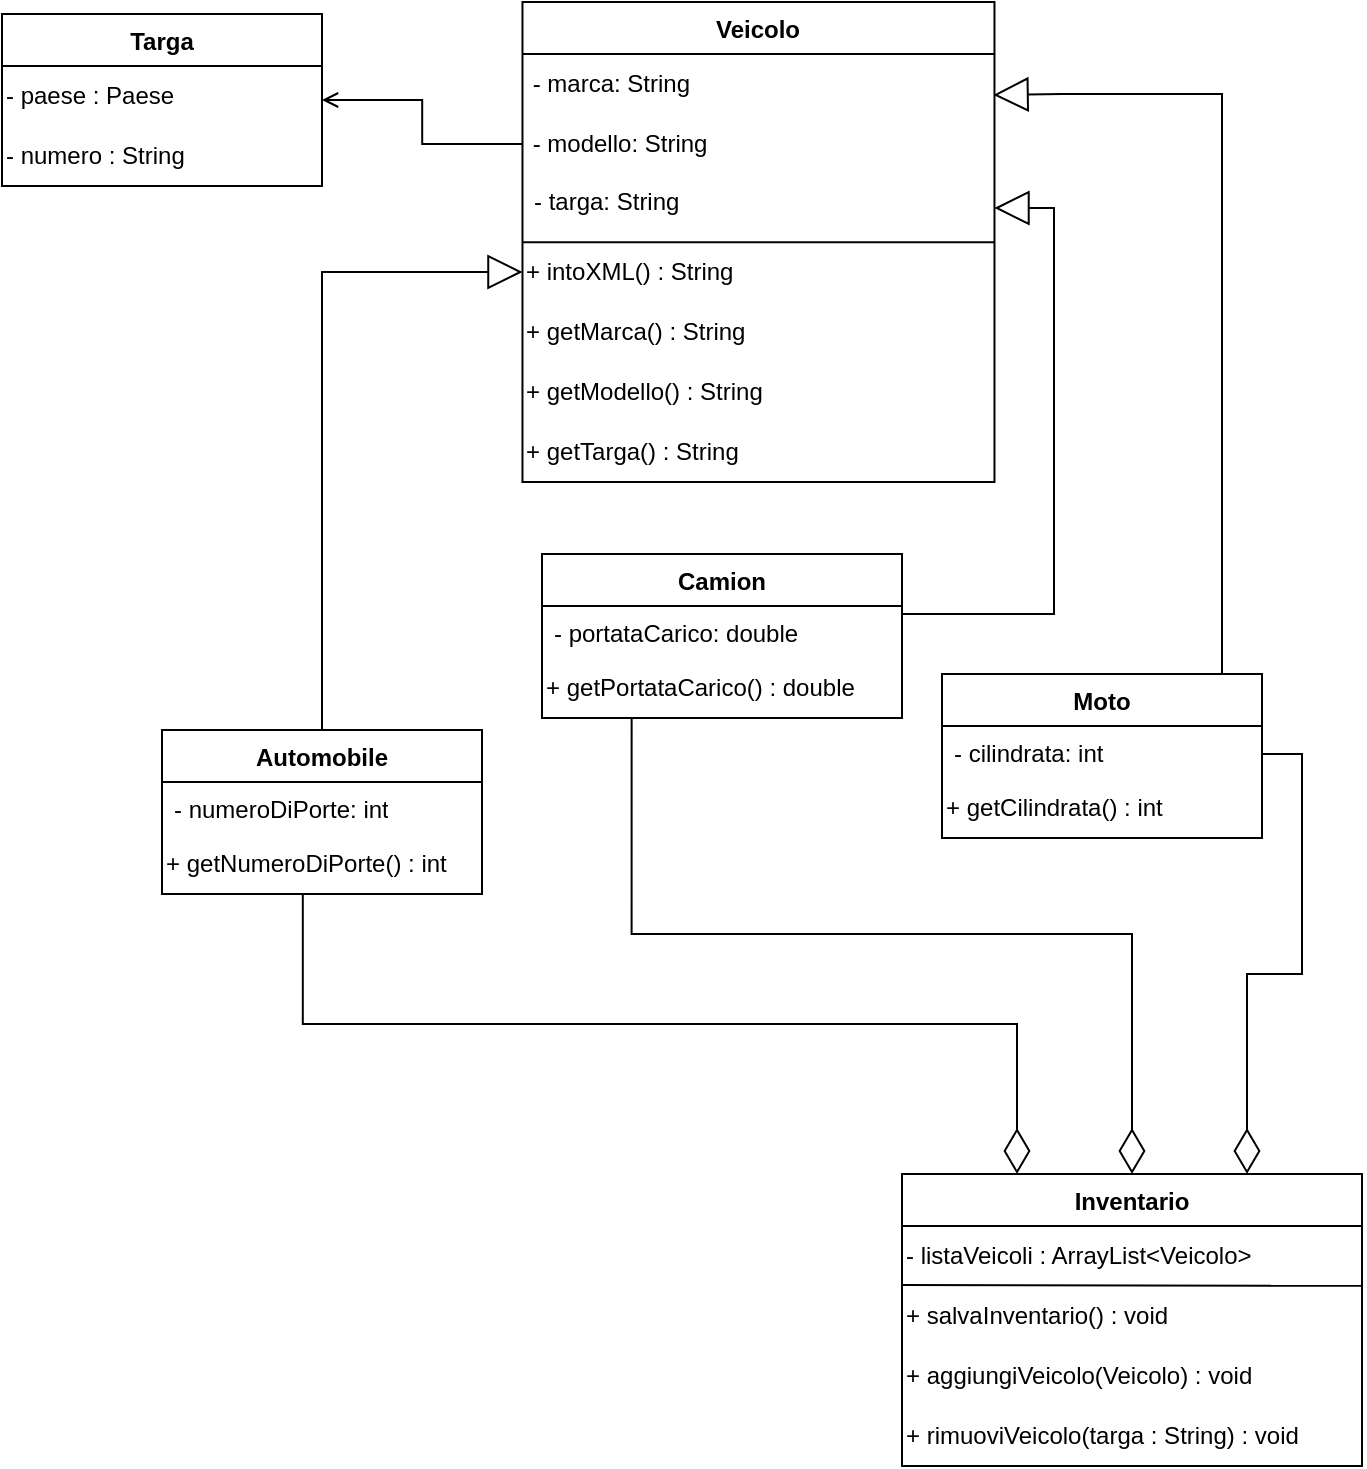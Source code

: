<mxfile version="21.2.1" type="device">
  <diagram name="Pagina-1" id="ZQ5-l5cjn5UrUCENAF6d">
    <mxGraphModel dx="1863" dy="606" grid="1" gridSize="10" guides="1" tooltips="1" connect="1" arrows="1" fold="1" page="1" pageScale="1" pageWidth="827" pageHeight="1169" background="#ffffff" math="0" shadow="0">
      <root>
        <mxCell id="0" />
        <mxCell id="1" parent="0" />
        <mxCell id="o19TN9VWnDuEwEoR0PHX-1" value="Veicolo" style="swimlane;fontStyle=1;align=center;verticalAlign=top;childLayout=stackLayout;horizontal=1;startSize=26;horizontalStack=0;resizeParent=1;resizeParentMax=0;resizeLast=0;collapsible=1;marginBottom=0;whiteSpace=wrap;html=1;" parent="1" vertex="1">
          <mxGeometry x="-469.76" y="44" width="236" height="240" as="geometry">
            <mxRectangle x="-119.76" y="44" width="80" height="30" as="alternateBounds" />
          </mxGeometry>
        </mxCell>
        <mxCell id="o19TN9VWnDuEwEoR0PHX-5" value="&amp;nbsp;- marca: String" style="text;html=1;align=left;verticalAlign=middle;resizable=0;points=[];autosize=1;strokeColor=none;fillColor=none;" parent="o19TN9VWnDuEwEoR0PHX-1" vertex="1">
          <mxGeometry y="26" width="236" height="30" as="geometry" />
        </mxCell>
        <mxCell id="o19TN9VWnDuEwEoR0PHX-6" value="&amp;nbsp;- modello: String" style="text;html=1;align=left;verticalAlign=middle;resizable=0;points=[];autosize=1;strokeColor=none;fillColor=none;" parent="o19TN9VWnDuEwEoR0PHX-1" vertex="1">
          <mxGeometry y="56" width="236" height="30" as="geometry" />
        </mxCell>
        <mxCell id="o19TN9VWnDuEwEoR0PHX-2" value="- targa: String" style="text;strokeColor=none;fillColor=none;align=left;verticalAlign=top;spacingLeft=4;spacingRight=4;overflow=hidden;rotatable=0;points=[[0,0.5],[1,0.5]];portConstraint=eastwest;whiteSpace=wrap;html=1;" parent="o19TN9VWnDuEwEoR0PHX-1" vertex="1">
          <mxGeometry y="86" width="236" height="34" as="geometry" />
        </mxCell>
        <mxCell id="IU3TJgWWl2ZIAjCAOZcy-1" value="+ intoXML() : String" style="text;html=1;align=left;verticalAlign=middle;resizable=0;points=[];autosize=1;strokeColor=none;fillColor=none;" parent="o19TN9VWnDuEwEoR0PHX-1" vertex="1">
          <mxGeometry y="120" width="236" height="30" as="geometry" />
        </mxCell>
        <mxCell id="IU3TJgWWl2ZIAjCAOZcy-2" value="" style="endArrow=none;html=1;rounded=0;exitX=-0.001;exitY=1.003;exitDx=0;exitDy=0;exitPerimeter=0;entryX=1.001;entryY=1.003;entryDx=0;entryDy=0;entryPerimeter=0;" parent="o19TN9VWnDuEwEoR0PHX-1" source="o19TN9VWnDuEwEoR0PHX-2" target="o19TN9VWnDuEwEoR0PHX-2" edge="1">
          <mxGeometry width="50" height="50" relative="1" as="geometry">
            <mxPoint x="150" y="196" as="sourcePoint" />
            <mxPoint x="240" y="116" as="targetPoint" />
          </mxGeometry>
        </mxCell>
        <mxCell id="GenZX2pdnt2eT4m3DLBi-1" value="+ getMarca() : String" style="text;html=1;align=left;verticalAlign=middle;resizable=0;points=[];autosize=1;strokeColor=none;fillColor=none;" parent="o19TN9VWnDuEwEoR0PHX-1" vertex="1">
          <mxGeometry y="150" width="236" height="30" as="geometry" />
        </mxCell>
        <mxCell id="GenZX2pdnt2eT4m3DLBi-2" value="+ getModello() : String" style="text;html=1;align=left;verticalAlign=middle;resizable=0;points=[];autosize=1;strokeColor=none;fillColor=none;" parent="o19TN9VWnDuEwEoR0PHX-1" vertex="1">
          <mxGeometry y="180" width="236" height="30" as="geometry" />
        </mxCell>
        <mxCell id="GenZX2pdnt2eT4m3DLBi-3" value="+ getTarga() : String" style="text;html=1;align=left;verticalAlign=middle;resizable=0;points=[];autosize=1;strokeColor=none;fillColor=none;" parent="o19TN9VWnDuEwEoR0PHX-1" vertex="1">
          <mxGeometry y="210" width="236" height="30" as="geometry" />
        </mxCell>
        <mxCell id="IU3TJgWWl2ZIAjCAOZcy-3" style="edgeStyle=orthogonalEdgeStyle;rounded=0;orthogonalLoop=1;jettySize=auto;html=1;endArrow=block;endFill=0;endSize=15;" parent="1" source="o19TN9VWnDuEwEoR0PHX-7" target="IU3TJgWWl2ZIAjCAOZcy-1" edge="1">
          <mxGeometry relative="1" as="geometry">
            <Array as="points">
              <mxPoint x="-570" y="179" />
            </Array>
          </mxGeometry>
        </mxCell>
        <mxCell id="o19TN9VWnDuEwEoR0PHX-7" value="Automobile" style="swimlane;fontStyle=1;align=center;verticalAlign=top;childLayout=stackLayout;horizontal=1;startSize=26;horizontalStack=0;resizeParent=1;resizeParentMax=0;resizeLast=0;collapsible=1;marginBottom=0;whiteSpace=wrap;html=1;" parent="1" vertex="1">
          <mxGeometry x="-650" y="408" width="160" height="82" as="geometry" />
        </mxCell>
        <mxCell id="o19TN9VWnDuEwEoR0PHX-8" value="- numeroDiPorte: int" style="text;strokeColor=none;fillColor=none;align=left;verticalAlign=top;spacingLeft=4;spacingRight=4;overflow=hidden;rotatable=0;points=[[0,0.5],[1,0.5]];portConstraint=eastwest;whiteSpace=wrap;html=1;" parent="o19TN9VWnDuEwEoR0PHX-7" vertex="1">
          <mxGeometry y="26" width="160" height="26" as="geometry" />
        </mxCell>
        <mxCell id="GenZX2pdnt2eT4m3DLBi-6" value="+ getNumeroDiPorte() : int" style="text;html=1;align=left;verticalAlign=middle;resizable=0;points=[];autosize=1;strokeColor=none;fillColor=none;" parent="o19TN9VWnDuEwEoR0PHX-7" vertex="1">
          <mxGeometry y="52" width="160" height="30" as="geometry" />
        </mxCell>
        <mxCell id="IU3TJgWWl2ZIAjCAOZcy-4" style="edgeStyle=orthogonalEdgeStyle;rounded=0;orthogonalLoop=1;jettySize=auto;html=1;entryX=1;entryY=0.5;entryDx=0;entryDy=0;endArrow=block;endFill=0;endSize=15;" parent="1" source="o19TN9VWnDuEwEoR0PHX-11" target="o19TN9VWnDuEwEoR0PHX-2" edge="1">
          <mxGeometry relative="1" as="geometry">
            <mxPoint x="-200" y="260" as="targetPoint" />
            <Array as="points">
              <mxPoint x="-204" y="350" />
              <mxPoint x="-204" y="147" />
            </Array>
          </mxGeometry>
        </mxCell>
        <mxCell id="o19TN9VWnDuEwEoR0PHX-11" value="Camion" style="swimlane;fontStyle=1;align=center;verticalAlign=top;childLayout=stackLayout;horizontal=1;startSize=26;horizontalStack=0;resizeParent=1;resizeParentMax=0;resizeLast=0;collapsible=1;marginBottom=0;whiteSpace=wrap;html=1;" parent="1" vertex="1">
          <mxGeometry x="-460" y="320" width="180" height="82" as="geometry" />
        </mxCell>
        <mxCell id="o19TN9VWnDuEwEoR0PHX-12" value="- portataCarico: double" style="text;strokeColor=none;fillColor=none;align=left;verticalAlign=top;spacingLeft=4;spacingRight=4;overflow=hidden;rotatable=0;points=[[0,0.5],[1,0.5]];portConstraint=eastwest;whiteSpace=wrap;html=1;" parent="o19TN9VWnDuEwEoR0PHX-11" vertex="1">
          <mxGeometry y="26" width="180" height="26" as="geometry" />
        </mxCell>
        <mxCell id="GenZX2pdnt2eT4m3DLBi-4" value="+ getPortataCarico() : double" style="text;html=1;align=left;verticalAlign=middle;resizable=0;points=[];autosize=1;strokeColor=none;fillColor=none;" parent="o19TN9VWnDuEwEoR0PHX-11" vertex="1">
          <mxGeometry y="52" width="180" height="30" as="geometry" />
        </mxCell>
        <mxCell id="IU3TJgWWl2ZIAjCAOZcy-5" style="edgeStyle=orthogonalEdgeStyle;rounded=0;orthogonalLoop=1;jettySize=auto;html=1;endArrow=block;endFill=0;endSize=15;exitX=0.5;exitY=0;exitDx=0;exitDy=0;entryX=0.998;entryY=0.683;entryDx=0;entryDy=0;entryPerimeter=0;" parent="1" source="o19TN9VWnDuEwEoR0PHX-15" target="o19TN9VWnDuEwEoR0PHX-5" edge="1">
          <mxGeometry relative="1" as="geometry">
            <Array as="points">
              <mxPoint x="-120" y="380" />
              <mxPoint x="-120" y="90" />
              <mxPoint x="-200" y="90" />
            </Array>
            <mxPoint x="-80" y="340" as="sourcePoint" />
            <mxPoint x="-160" y="120" as="targetPoint" />
          </mxGeometry>
        </mxCell>
        <mxCell id="o19TN9VWnDuEwEoR0PHX-15" value="Moto" style="swimlane;fontStyle=1;align=center;verticalAlign=top;childLayout=stackLayout;horizontal=1;startSize=26;horizontalStack=0;resizeParent=1;resizeParentMax=0;resizeLast=0;collapsible=1;marginBottom=0;whiteSpace=wrap;html=1;" parent="1" vertex="1">
          <mxGeometry x="-260" y="380" width="160" height="82" as="geometry" />
        </mxCell>
        <mxCell id="o19TN9VWnDuEwEoR0PHX-16" value="- cilindrata: int" style="text;strokeColor=none;fillColor=none;align=left;verticalAlign=top;spacingLeft=4;spacingRight=4;overflow=hidden;rotatable=0;points=[[0,0.5],[1,0.5]];portConstraint=eastwest;whiteSpace=wrap;html=1;" parent="o19TN9VWnDuEwEoR0PHX-15" vertex="1">
          <mxGeometry y="26" width="160" height="26" as="geometry" />
        </mxCell>
        <mxCell id="GenZX2pdnt2eT4m3DLBi-5" value="+ getCilindrata() : int" style="text;html=1;align=left;verticalAlign=middle;resizable=0;points=[];autosize=1;strokeColor=none;fillColor=none;" parent="o19TN9VWnDuEwEoR0PHX-15" vertex="1">
          <mxGeometry y="52" width="160" height="30" as="geometry" />
        </mxCell>
        <mxCell id="o19TN9VWnDuEwEoR0PHX-22" value="Inventario" style="swimlane;fontStyle=1;align=center;verticalAlign=top;childLayout=stackLayout;horizontal=1;startSize=26;horizontalStack=0;resizeParent=1;resizeParentMax=0;resizeLast=0;collapsible=1;marginBottom=0;whiteSpace=wrap;html=1;" parent="1" vertex="1">
          <mxGeometry x="-280" y="630" width="230" height="146" as="geometry" />
        </mxCell>
        <mxCell id="ssf5A74IMco0RV1IzMgl-3" value="- listaVeicoli : ArrayList&amp;lt;Veicolo&amp;gt;" style="text;html=1;align=left;verticalAlign=middle;resizable=0;points=[];autosize=1;strokeColor=none;fillColor=none;" parent="o19TN9VWnDuEwEoR0PHX-22" vertex="1">
          <mxGeometry y="26" width="230" height="30" as="geometry" />
        </mxCell>
        <mxCell id="FbUWmucYcbotUtZO89L--1" value="+ salvaInventario() : void" style="text;html=1;align=left;verticalAlign=middle;resizable=0;points=[];autosize=1;strokeColor=none;fillColor=none;" parent="o19TN9VWnDuEwEoR0PHX-22" vertex="1">
          <mxGeometry y="56" width="230" height="30" as="geometry" />
        </mxCell>
        <mxCell id="ssf5A74IMco0RV1IzMgl-1" value="+ aggiungiVeicolo(Veicolo) : void" style="text;html=1;align=left;verticalAlign=middle;resizable=0;points=[];autosize=1;strokeColor=none;fillColor=none;" parent="o19TN9VWnDuEwEoR0PHX-22" vertex="1">
          <mxGeometry y="86" width="230" height="30" as="geometry" />
        </mxCell>
        <mxCell id="ssf5A74IMco0RV1IzMgl-2" value="+ rimuoviVeicolo(targa : String) : void" style="text;html=1;align=left;verticalAlign=middle;resizable=0;points=[];autosize=1;strokeColor=none;fillColor=none;" parent="o19TN9VWnDuEwEoR0PHX-22" vertex="1">
          <mxGeometry y="116" width="230" height="30" as="geometry" />
        </mxCell>
        <mxCell id="ssf5A74IMco0RV1IzMgl-6" value="" style="endArrow=none;html=1;rounded=0;exitX=0;exitY=-0.015;exitDx=0;exitDy=0;exitPerimeter=0;entryX=0.999;entryY=0.996;entryDx=0;entryDy=0;entryPerimeter=0;" parent="o19TN9VWnDuEwEoR0PHX-22" source="FbUWmucYcbotUtZO89L--1" target="ssf5A74IMco0RV1IzMgl-3" edge="1">
          <mxGeometry width="50" height="50" relative="1" as="geometry">
            <mxPoint x="60" y="10" as="sourcePoint" />
            <mxPoint x="110" y="-40" as="targetPoint" />
          </mxGeometry>
        </mxCell>
        <mxCell id="o19TN9VWnDuEwEoR0PHX-26" style="edgeStyle=orthogonalEdgeStyle;rounded=0;orthogonalLoop=1;jettySize=auto;html=1;exitX=0.44;exitY=1.008;exitDx=0;exitDy=0;entryX=0.25;entryY=0;entryDx=0;entryDy=0;endArrow=diamondThin;endFill=0;endSize=20;exitPerimeter=0;" parent="1" source="GenZX2pdnt2eT4m3DLBi-6" target="o19TN9VWnDuEwEoR0PHX-22" edge="1">
          <mxGeometry relative="1" as="geometry">
            <mxPoint x="-280" y="233" as="sourcePoint" />
            <Array as="points">
              <mxPoint x="-580" y="555" />
              <mxPoint x="-222" y="555" />
            </Array>
          </mxGeometry>
        </mxCell>
        <mxCell id="o19TN9VWnDuEwEoR0PHX-27" style="edgeStyle=orthogonalEdgeStyle;rounded=0;orthogonalLoop=1;jettySize=auto;html=1;entryX=0.5;entryY=0;entryDx=0;entryDy=0;endArrow=diamondThin;endFill=0;endSize=20;exitX=0.249;exitY=1.018;exitDx=0;exitDy=0;exitPerimeter=0;" parent="1" source="GenZX2pdnt2eT4m3DLBi-4" target="o19TN9VWnDuEwEoR0PHX-22" edge="1">
          <mxGeometry relative="1" as="geometry">
            <mxPoint x="-40" y="263" as="sourcePoint" />
            <Array as="points">
              <mxPoint x="-415" y="510" />
              <mxPoint x="-165" y="510" />
            </Array>
          </mxGeometry>
        </mxCell>
        <mxCell id="o19TN9VWnDuEwEoR0PHX-31" style="edgeStyle=orthogonalEdgeStyle;rounded=0;orthogonalLoop=1;jettySize=auto;html=1;entryX=0.75;entryY=0;entryDx=0;entryDy=0;endArrow=diamondThin;endFill=0;endSize=20;exitX=1;exitY=0.54;exitDx=0;exitDy=0;exitPerimeter=0;" parent="1" source="o19TN9VWnDuEwEoR0PHX-16" target="o19TN9VWnDuEwEoR0PHX-22" edge="1">
          <mxGeometry relative="1" as="geometry">
            <Array as="points">
              <mxPoint x="-80" y="420" />
              <mxPoint x="-80" y="530" />
              <mxPoint x="-108" y="530" />
            </Array>
            <mxPoint x="100" y="470" as="sourcePoint" />
          </mxGeometry>
        </mxCell>
        <mxCell id="IU3TJgWWl2ZIAjCAOZcy-6" value="Targa" style="swimlane;fontStyle=1;align=center;verticalAlign=top;childLayout=stackLayout;horizontal=1;startSize=26;horizontalStack=0;resizeParent=1;resizeParentMax=0;resizeLast=0;collapsible=1;marginBottom=0;whiteSpace=wrap;html=1;" parent="1" vertex="1">
          <mxGeometry x="-730" y="50" width="160" height="86" as="geometry" />
        </mxCell>
        <mxCell id="EMO-JnQK1Wu9GcKF2DFz-1" value="- paese : Paese" style="text;html=1;align=left;verticalAlign=middle;resizable=0;points=[];autosize=1;strokeColor=none;fillColor=none;" parent="IU3TJgWWl2ZIAjCAOZcy-6" vertex="1">
          <mxGeometry y="26" width="160" height="30" as="geometry" />
        </mxCell>
        <mxCell id="EMO-JnQK1Wu9GcKF2DFz-3" value="- numero : String" style="text;html=1;align=left;verticalAlign=middle;resizable=0;points=[];autosize=1;strokeColor=none;fillColor=none;" parent="IU3TJgWWl2ZIAjCAOZcy-6" vertex="1">
          <mxGeometry y="56" width="160" height="30" as="geometry" />
        </mxCell>
        <mxCell id="IU3TJgWWl2ZIAjCAOZcy-10" style="edgeStyle=orthogonalEdgeStyle;rounded=0;orthogonalLoop=1;jettySize=auto;html=1;entryX=1;entryY=0.5;entryDx=0;entryDy=0;endArrow=open;endFill=0;" parent="1" source="o19TN9VWnDuEwEoR0PHX-6" target="IU3TJgWWl2ZIAjCAOZcy-6" edge="1">
          <mxGeometry relative="1" as="geometry" />
        </mxCell>
      </root>
    </mxGraphModel>
  </diagram>
</mxfile>
